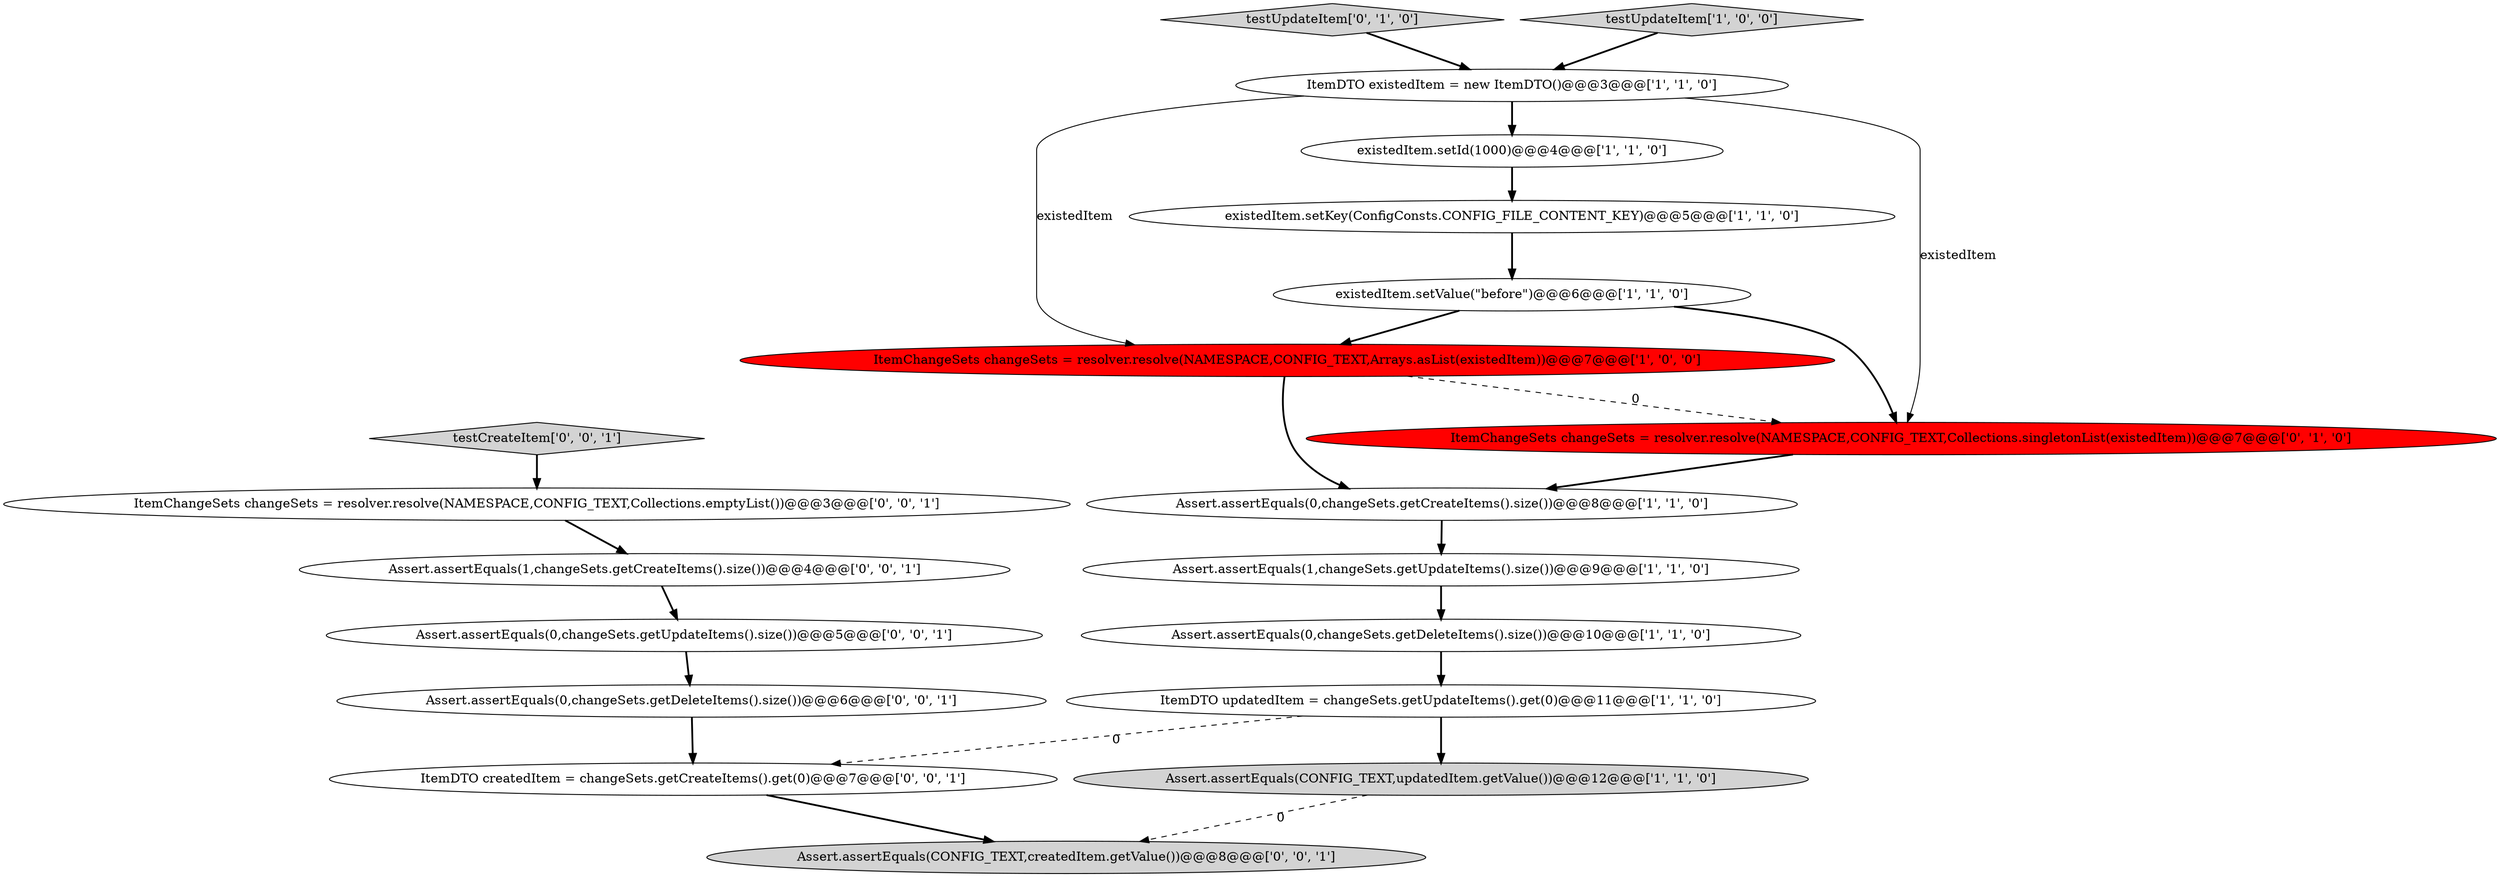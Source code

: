 digraph {
13 [style = filled, label = "Assert.assertEquals(CONFIG_TEXT,createdItem.getValue())@@@8@@@['0', '0', '1']", fillcolor = lightgray, shape = ellipse image = "AAA0AAABBB3BBB"];
8 [style = filled, label = "Assert.assertEquals(0,changeSets.getCreateItems().size())@@@8@@@['1', '1', '0']", fillcolor = white, shape = ellipse image = "AAA0AAABBB1BBB"];
1 [style = filled, label = "existedItem.setValue(\"before\")@@@6@@@['1', '1', '0']", fillcolor = white, shape = ellipse image = "AAA0AAABBB1BBB"];
9 [style = filled, label = "Assert.assertEquals(CONFIG_TEXT,updatedItem.getValue())@@@12@@@['1', '1', '0']", fillcolor = lightgray, shape = ellipse image = "AAA0AAABBB1BBB"];
3 [style = filled, label = "existedItem.setKey(ConfigConsts.CONFIG_FILE_CONTENT_KEY)@@@5@@@['1', '1', '0']", fillcolor = white, shape = ellipse image = "AAA0AAABBB1BBB"];
11 [style = filled, label = "ItemChangeSets changeSets = resolver.resolve(NAMESPACE,CONFIG_TEXT,Collections.singletonList(existedItem))@@@7@@@['0', '1', '0']", fillcolor = red, shape = ellipse image = "AAA1AAABBB2BBB"];
15 [style = filled, label = "ItemDTO createdItem = changeSets.getCreateItems().get(0)@@@7@@@['0', '0', '1']", fillcolor = white, shape = ellipse image = "AAA0AAABBB3BBB"];
16 [style = filled, label = "Assert.assertEquals(0,changeSets.getDeleteItems().size())@@@6@@@['0', '0', '1']", fillcolor = white, shape = ellipse image = "AAA0AAABBB3BBB"];
17 [style = filled, label = "Assert.assertEquals(1,changeSets.getCreateItems().size())@@@4@@@['0', '0', '1']", fillcolor = white, shape = ellipse image = "AAA0AAABBB3BBB"];
19 [style = filled, label = "testCreateItem['0', '0', '1']", fillcolor = lightgray, shape = diamond image = "AAA0AAABBB3BBB"];
4 [style = filled, label = "ItemChangeSets changeSets = resolver.resolve(NAMESPACE,CONFIG_TEXT,Arrays.asList(existedItem))@@@7@@@['1', '0', '0']", fillcolor = red, shape = ellipse image = "AAA1AAABBB1BBB"];
7 [style = filled, label = "ItemDTO updatedItem = changeSets.getUpdateItems().get(0)@@@11@@@['1', '1', '0']", fillcolor = white, shape = ellipse image = "AAA0AAABBB1BBB"];
12 [style = filled, label = "testUpdateItem['0', '1', '0']", fillcolor = lightgray, shape = diamond image = "AAA0AAABBB2BBB"];
18 [style = filled, label = "ItemChangeSets changeSets = resolver.resolve(NAMESPACE,CONFIG_TEXT,Collections.emptyList())@@@3@@@['0', '0', '1']", fillcolor = white, shape = ellipse image = "AAA0AAABBB3BBB"];
0 [style = filled, label = "testUpdateItem['1', '0', '0']", fillcolor = lightgray, shape = diamond image = "AAA0AAABBB1BBB"];
14 [style = filled, label = "Assert.assertEquals(0,changeSets.getUpdateItems().size())@@@5@@@['0', '0', '1']", fillcolor = white, shape = ellipse image = "AAA0AAABBB3BBB"];
10 [style = filled, label = "existedItem.setId(1000)@@@4@@@['1', '1', '0']", fillcolor = white, shape = ellipse image = "AAA0AAABBB1BBB"];
2 [style = filled, label = "Assert.assertEquals(0,changeSets.getDeleteItems().size())@@@10@@@['1', '1', '0']", fillcolor = white, shape = ellipse image = "AAA0AAABBB1BBB"];
6 [style = filled, label = "Assert.assertEquals(1,changeSets.getUpdateItems().size())@@@9@@@['1', '1', '0']", fillcolor = white, shape = ellipse image = "AAA0AAABBB1BBB"];
5 [style = filled, label = "ItemDTO existedItem = new ItemDTO()@@@3@@@['1', '1', '0']", fillcolor = white, shape = ellipse image = "AAA0AAABBB1BBB"];
14->16 [style = bold, label=""];
5->10 [style = bold, label=""];
16->15 [style = bold, label=""];
1->4 [style = bold, label=""];
15->13 [style = bold, label=""];
19->18 [style = bold, label=""];
12->5 [style = bold, label=""];
3->1 [style = bold, label=""];
5->11 [style = solid, label="existedItem"];
5->4 [style = solid, label="existedItem"];
18->17 [style = bold, label=""];
10->3 [style = bold, label=""];
8->6 [style = bold, label=""];
1->11 [style = bold, label=""];
6->2 [style = bold, label=""];
7->9 [style = bold, label=""];
17->14 [style = bold, label=""];
9->13 [style = dashed, label="0"];
7->15 [style = dashed, label="0"];
4->8 [style = bold, label=""];
11->8 [style = bold, label=""];
2->7 [style = bold, label=""];
4->11 [style = dashed, label="0"];
0->5 [style = bold, label=""];
}
